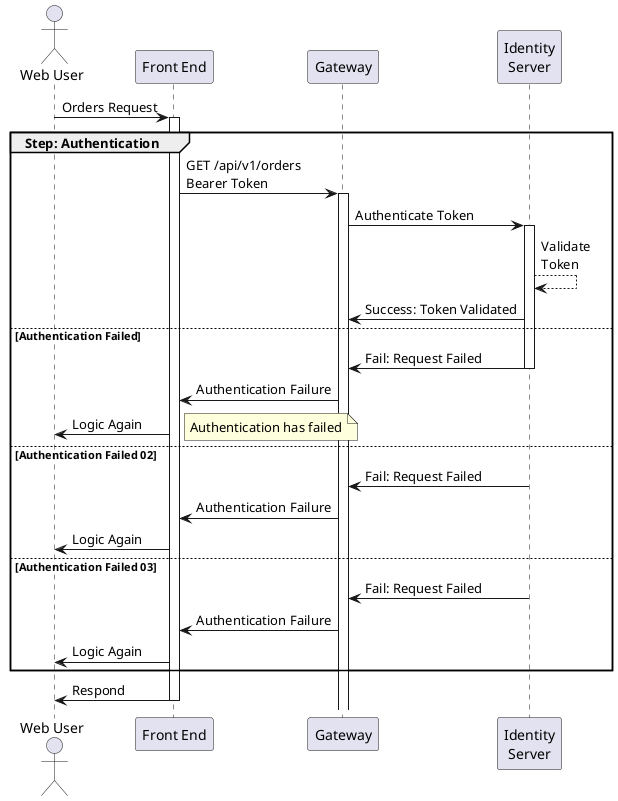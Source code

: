 @startuml TestDiagram

actor "Web User" as actor_WebUser
participant "Front End" as part_Portal
participant "Gateway" as part_Gateway
participant "Identity\nServer" as part_IdentityServer

actor_WebUser -> part_Portal ++: Orders Request

group Step: Authentication
    part_Portal -> part_Gateway ++: GET /api/v1/orders \nBearer Token
    part_Gateway -> part_IdentityServer ++: Authenticate Token
    part_IdentityServer --> part_IdentityServer : Validate\nToken
    part_IdentityServer -> part_Gateway : Success: Token Validated
else Authentication Failed
    part_IdentityServer -> part_Gateway --: Fail: Request Failed
    part_Gateway -> part_Portal : Authentication Failure
    part_Portal -> actor_WebUser : Logic Again
    note right: Authentication has failed
else Authentication Failed 02
    part_IdentityServer -> part_Gateway --: Fail: Request Failed
    part_Gateway -> part_Portal : Authentication Failure
    part_Portal -> actor_WebUser : Logic Again
else Authentication Failed 03
    part_IdentityServer -> part_Gateway --: Fail: Request Failed
    part_Gateway -> part_Portal : Authentication Failure
    part_Portal -> actor_WebUser : Logic Again
end

part_Portal -> actor_WebUser --: Respond

@enduml
